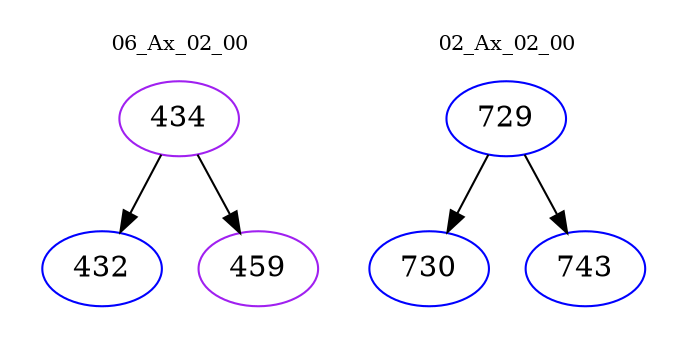 digraph{
subgraph cluster_0 {
color = white
label = "06_Ax_02_00";
fontsize=10;
T0_434 [label="434", color="purple"]
T0_434 -> T0_432 [color="black"]
T0_432 [label="432", color="blue"]
T0_434 -> T0_459 [color="black"]
T0_459 [label="459", color="purple"]
}
subgraph cluster_1 {
color = white
label = "02_Ax_02_00";
fontsize=10;
T1_729 [label="729", color="blue"]
T1_729 -> T1_730 [color="black"]
T1_730 [label="730", color="blue"]
T1_729 -> T1_743 [color="black"]
T1_743 [label="743", color="blue"]
}
}
